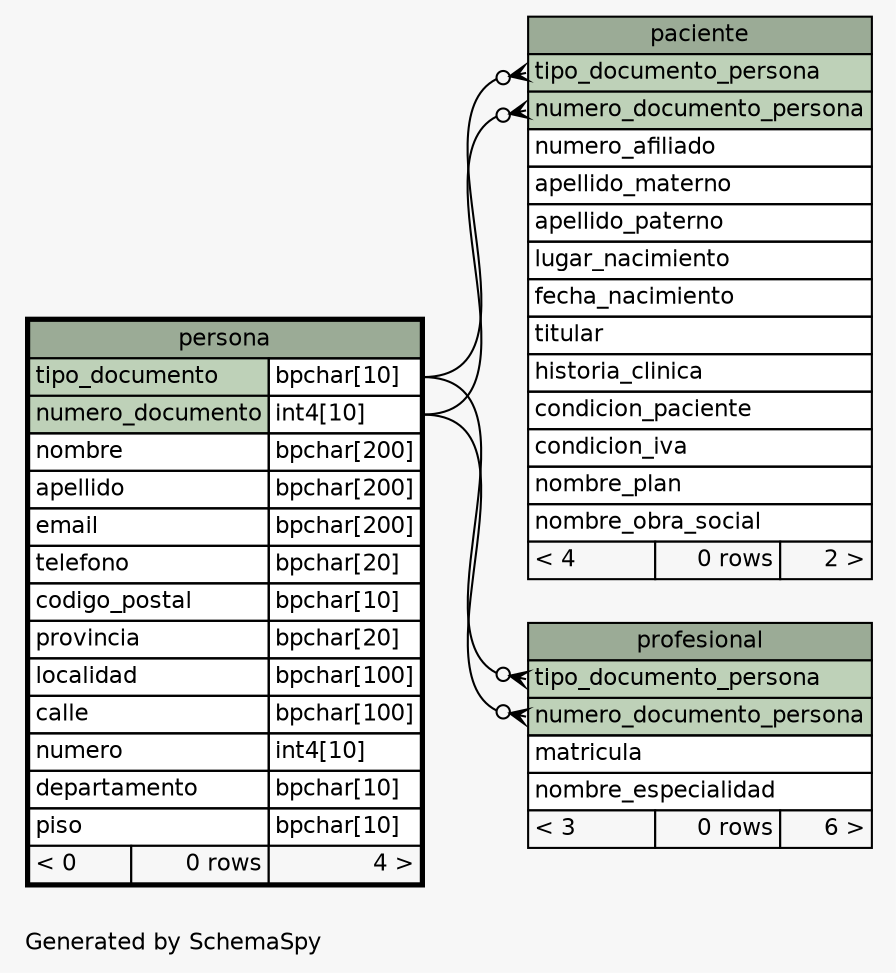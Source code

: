 // dot 2.26.3 on Linux 3.8.0-35-generic
// SchemaSpy rev 590
digraph "oneDegreeRelationshipsDiagram" {
  graph [
    rankdir="RL"
    bgcolor="#f7f7f7"
    label="\nGenerated by SchemaSpy"
    labeljust="l"
    nodesep="0.18"
    ranksep="0.46"
    fontname="Helvetica"
    fontsize="11"
  ];
  node [
    fontname="Helvetica"
    fontsize="11"
    shape="plaintext"
  ];
  edge [
    arrowsize="0.8"
  ];
  "paciente":"numero_documento_persona":w -> "persona":"numero_documento.type":e [arrowhead=none dir=back arrowtail=crowodot];
  "paciente":"tipo_documento_persona":w -> "persona":"tipo_documento.type":e [arrowhead=none dir=back arrowtail=crowodot];
  "profesional":"numero_documento_persona":w -> "persona":"numero_documento.type":e [arrowhead=none dir=back arrowtail=crowodot];
  "profesional":"tipo_documento_persona":w -> "persona":"tipo_documento.type":e [arrowhead=none dir=back arrowtail=crowodot];
  "paciente" [
    label=<
    <TABLE BORDER="0" CELLBORDER="1" CELLSPACING="0" BGCOLOR="#ffffff">
      <TR><TD COLSPAN="3" BGCOLOR="#9bab96" ALIGN="CENTER">paciente</TD></TR>
      <TR><TD PORT="tipo_documento_persona" COLSPAN="3" BGCOLOR="#bed1b8" ALIGN="LEFT">tipo_documento_persona</TD></TR>
      <TR><TD PORT="numero_documento_persona" COLSPAN="3" BGCOLOR="#bed1b8" ALIGN="LEFT">numero_documento_persona</TD></TR>
      <TR><TD PORT="numero_afiliado" COLSPAN="3" ALIGN="LEFT">numero_afiliado</TD></TR>
      <TR><TD PORT="apellido_materno" COLSPAN="3" ALIGN="LEFT">apellido_materno</TD></TR>
      <TR><TD PORT="apellido_paterno" COLSPAN="3" ALIGN="LEFT">apellido_paterno</TD></TR>
      <TR><TD PORT="lugar_nacimiento" COLSPAN="3" ALIGN="LEFT">lugar_nacimiento</TD></TR>
      <TR><TD PORT="fecha_nacimiento" COLSPAN="3" ALIGN="LEFT">fecha_nacimiento</TD></TR>
      <TR><TD PORT="titular" COLSPAN="3" ALIGN="LEFT">titular</TD></TR>
      <TR><TD PORT="historia_clinica" COLSPAN="3" ALIGN="LEFT">historia_clinica</TD></TR>
      <TR><TD PORT="condicion_paciente" COLSPAN="3" ALIGN="LEFT">condicion_paciente</TD></TR>
      <TR><TD PORT="condicion_iva" COLSPAN="3" ALIGN="LEFT">condicion_iva</TD></TR>
      <TR><TD PORT="nombre_plan" COLSPAN="3" ALIGN="LEFT">nombre_plan</TD></TR>
      <TR><TD PORT="nombre_obra_social" COLSPAN="3" ALIGN="LEFT">nombre_obra_social</TD></TR>
      <TR><TD ALIGN="LEFT" BGCOLOR="#f7f7f7">&lt; 4</TD><TD ALIGN="RIGHT" BGCOLOR="#f7f7f7">0 rows</TD><TD ALIGN="RIGHT" BGCOLOR="#f7f7f7">2 &gt;</TD></TR>
    </TABLE>>
    URL="paciente.html"
    tooltip="paciente"
  ];
  "persona" [
    label=<
    <TABLE BORDER="2" CELLBORDER="1" CELLSPACING="0" BGCOLOR="#ffffff">
      <TR><TD COLSPAN="3" BGCOLOR="#9bab96" ALIGN="CENTER">persona</TD></TR>
      <TR><TD PORT="tipo_documento" COLSPAN="2" BGCOLOR="#bed1b8" ALIGN="LEFT">tipo_documento</TD><TD PORT="tipo_documento.type" ALIGN="LEFT">bpchar[10]</TD></TR>
      <TR><TD PORT="numero_documento" COLSPAN="2" BGCOLOR="#bed1b8" ALIGN="LEFT">numero_documento</TD><TD PORT="numero_documento.type" ALIGN="LEFT">int4[10]</TD></TR>
      <TR><TD PORT="nombre" COLSPAN="2" ALIGN="LEFT">nombre</TD><TD PORT="nombre.type" ALIGN="LEFT">bpchar[200]</TD></TR>
      <TR><TD PORT="apellido" COLSPAN="2" ALIGN="LEFT">apellido</TD><TD PORT="apellido.type" ALIGN="LEFT">bpchar[200]</TD></TR>
      <TR><TD PORT="email" COLSPAN="2" ALIGN="LEFT">email</TD><TD PORT="email.type" ALIGN="LEFT">bpchar[200]</TD></TR>
      <TR><TD PORT="telefono" COLSPAN="2" ALIGN="LEFT">telefono</TD><TD PORT="telefono.type" ALIGN="LEFT">bpchar[20]</TD></TR>
      <TR><TD PORT="codigo_postal" COLSPAN="2" ALIGN="LEFT">codigo_postal</TD><TD PORT="codigo_postal.type" ALIGN="LEFT">bpchar[10]</TD></TR>
      <TR><TD PORT="provincia" COLSPAN="2" ALIGN="LEFT">provincia</TD><TD PORT="provincia.type" ALIGN="LEFT">bpchar[20]</TD></TR>
      <TR><TD PORT="localidad" COLSPAN="2" ALIGN="LEFT">localidad</TD><TD PORT="localidad.type" ALIGN="LEFT">bpchar[100]</TD></TR>
      <TR><TD PORT="calle" COLSPAN="2" ALIGN="LEFT">calle</TD><TD PORT="calle.type" ALIGN="LEFT">bpchar[100]</TD></TR>
      <TR><TD PORT="numero" COLSPAN="2" ALIGN="LEFT">numero</TD><TD PORT="numero.type" ALIGN="LEFT">int4[10]</TD></TR>
      <TR><TD PORT="departamento" COLSPAN="2" ALIGN="LEFT">departamento</TD><TD PORT="departamento.type" ALIGN="LEFT">bpchar[10]</TD></TR>
      <TR><TD PORT="piso" COLSPAN="2" ALIGN="LEFT">piso</TD><TD PORT="piso.type" ALIGN="LEFT">bpchar[10]</TD></TR>
      <TR><TD ALIGN="LEFT" BGCOLOR="#f7f7f7">&lt; 0</TD><TD ALIGN="RIGHT" BGCOLOR="#f7f7f7">0 rows</TD><TD ALIGN="RIGHT" BGCOLOR="#f7f7f7">4 &gt;</TD></TR>
    </TABLE>>
    URL="persona.html"
    tooltip="persona"
  ];
  "profesional" [
    label=<
    <TABLE BORDER="0" CELLBORDER="1" CELLSPACING="0" BGCOLOR="#ffffff">
      <TR><TD COLSPAN="3" BGCOLOR="#9bab96" ALIGN="CENTER">profesional</TD></TR>
      <TR><TD PORT="tipo_documento_persona" COLSPAN="3" BGCOLOR="#bed1b8" ALIGN="LEFT">tipo_documento_persona</TD></TR>
      <TR><TD PORT="numero_documento_persona" COLSPAN="3" BGCOLOR="#bed1b8" ALIGN="LEFT">numero_documento_persona</TD></TR>
      <TR><TD PORT="matricula" COLSPAN="3" ALIGN="LEFT">matricula</TD></TR>
      <TR><TD PORT="nombre_especialidad" COLSPAN="3" ALIGN="LEFT">nombre_especialidad</TD></TR>
      <TR><TD ALIGN="LEFT" BGCOLOR="#f7f7f7">&lt; 3</TD><TD ALIGN="RIGHT" BGCOLOR="#f7f7f7">0 rows</TD><TD ALIGN="RIGHT" BGCOLOR="#f7f7f7">6 &gt;</TD></TR>
    </TABLE>>
    URL="profesional.html"
    tooltip="profesional"
  ];
}
